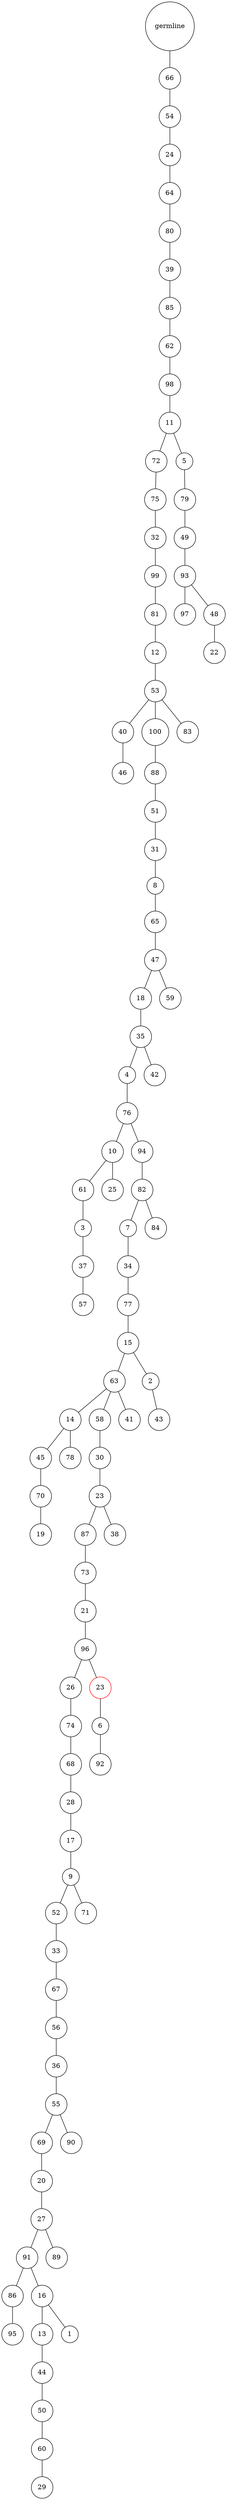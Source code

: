 graph {
	rankdir=UD;
	splines=line;
	node [shape=circle]
	"0x7fa2e447e2e0" [label="germline"];
	"0x7fa2e447e310" [label="66"];
	"0x7fa2e447e2e0" -- "0x7fa2e447e310" ;
	"0x7fa2e447e340" [label="54"];
	"0x7fa2e447e310" -- "0x7fa2e447e340" ;
	"0x7fa2e447e370" [label="24"];
	"0x7fa2e447e340" -- "0x7fa2e447e370" ;
	"0x7fa2e447e3a0" [label="64"];
	"0x7fa2e447e370" -- "0x7fa2e447e3a0" ;
	"0x7fa2e447e3d0" [label="80"];
	"0x7fa2e447e3a0" -- "0x7fa2e447e3d0" ;
	"0x7fa2e447e400" [label="39"];
	"0x7fa2e447e3d0" -- "0x7fa2e447e400" ;
	"0x7fa2e447e430" [label="85"];
	"0x7fa2e447e400" -- "0x7fa2e447e430" ;
	"0x7fa2e447e460" [label="62"];
	"0x7fa2e447e430" -- "0x7fa2e447e460" ;
	"0x7fa2e447e490" [label="98"];
	"0x7fa2e447e460" -- "0x7fa2e447e490" ;
	"0x7fa2e447e4c0" [label="11"];
	"0x7fa2e447e490" -- "0x7fa2e447e4c0" ;
	"0x7fa2e447e4f0" [label="72"];
	"0x7fa2e447e4c0" -- "0x7fa2e447e4f0" ;
	"0x7fa2e447e520" [label="75"];
	"0x7fa2e447e4f0" -- "0x7fa2e447e520" ;
	"0x7fa2e447e550" [label="32"];
	"0x7fa2e447e520" -- "0x7fa2e447e550" ;
	"0x7fa2e447e580" [label="99"];
	"0x7fa2e447e550" -- "0x7fa2e447e580" ;
	"0x7fa2e447e5b0" [label="81"];
	"0x7fa2e447e580" -- "0x7fa2e447e5b0" ;
	"0x7fa2e447e5e0" [label="12"];
	"0x7fa2e447e5b0" -- "0x7fa2e447e5e0" ;
	"0x7fa2e447e610" [label="53"];
	"0x7fa2e447e5e0" -- "0x7fa2e447e610" ;
	"0x7fa2e447e640" [label="40"];
	"0x7fa2e447e610" -- "0x7fa2e447e640" ;
	"0x7fa2e447e670" [label="46"];
	"0x7fa2e447e640" -- "0x7fa2e447e670" ;
	"0x7fa2e447e6a0" [label="100"];
	"0x7fa2e447e610" -- "0x7fa2e447e6a0" ;
	"0x7fa2e447e6d0" [label="88"];
	"0x7fa2e447e6a0" -- "0x7fa2e447e6d0" ;
	"0x7fa2e447e700" [label="51"];
	"0x7fa2e447e6d0" -- "0x7fa2e447e700" ;
	"0x7fa2e447e730" [label="31"];
	"0x7fa2e447e700" -- "0x7fa2e447e730" ;
	"0x7fa2e447e760" [label="8"];
	"0x7fa2e447e730" -- "0x7fa2e447e760" ;
	"0x7fa2e447e790" [label="65"];
	"0x7fa2e447e760" -- "0x7fa2e447e790" ;
	"0x7fa2e447e7c0" [label="47"];
	"0x7fa2e447e790" -- "0x7fa2e447e7c0" ;
	"0x7fa2e447e7f0" [label="18"];
	"0x7fa2e447e7c0" -- "0x7fa2e447e7f0" ;
	"0x7fa2e447e820" [label="35"];
	"0x7fa2e447e7f0" -- "0x7fa2e447e820" ;
	"0x7fa2e447e850" [label="4"];
	"0x7fa2e447e820" -- "0x7fa2e447e850" ;
	"0x7fa2e447e880" [label="76"];
	"0x7fa2e447e850" -- "0x7fa2e447e880" ;
	"0x7fa2e447e8b0" [label="10"];
	"0x7fa2e447e880" -- "0x7fa2e447e8b0" ;
	"0x7fa2e447e8e0" [label="61"];
	"0x7fa2e447e8b0" -- "0x7fa2e447e8e0" ;
	"0x7fa2e447e910" [label="3"];
	"0x7fa2e447e8e0" -- "0x7fa2e447e910" ;
	"0x7fa2e447e940" [label="37"];
	"0x7fa2e447e910" -- "0x7fa2e447e940" ;
	"0x7fa2e447e970" [label="57"];
	"0x7fa2e447e940" -- "0x7fa2e447e970" ;
	"0x7fa2e447e9a0" [label="25"];
	"0x7fa2e447e8b0" -- "0x7fa2e447e9a0" ;
	"0x7fa2e447e9d0" [label="94"];
	"0x7fa2e447e880" -- "0x7fa2e447e9d0" ;
	"0x7fa2e447ea00" [label="82"];
	"0x7fa2e447e9d0" -- "0x7fa2e447ea00" ;
	"0x7fa2e447ea30" [label="7"];
	"0x7fa2e447ea00" -- "0x7fa2e447ea30" ;
	"0x7fa2e447ea60" [label="34"];
	"0x7fa2e447ea30" -- "0x7fa2e447ea60" ;
	"0x7fa2e447ea90" [label="77"];
	"0x7fa2e447ea60" -- "0x7fa2e447ea90" ;
	"0x7fa2e447eac0" [label="15"];
	"0x7fa2e447ea90" -- "0x7fa2e447eac0" ;
	"0x7fa2e447eaf0" [label="63"];
	"0x7fa2e447eac0" -- "0x7fa2e447eaf0" ;
	"0x7fa2e447eb20" [label="14"];
	"0x7fa2e447eaf0" -- "0x7fa2e447eb20" ;
	"0x7fa2e447eb50" [label="45"];
	"0x7fa2e447eb20" -- "0x7fa2e447eb50" ;
	"0x7fa2e447eb80" [label="70"];
	"0x7fa2e447eb50" -- "0x7fa2e447eb80" ;
	"0x7fa2e447ebb0" [label="19"];
	"0x7fa2e447eb80" -- "0x7fa2e447ebb0" ;
	"0x7fa2e447ebe0" [label="78"];
	"0x7fa2e447eb20" -- "0x7fa2e447ebe0" ;
	"0x7fa2e447ec10" [label="58"];
	"0x7fa2e447eaf0" -- "0x7fa2e447ec10" ;
	"0x7fa2e447ec40" [label="30"];
	"0x7fa2e447ec10" -- "0x7fa2e447ec40" ;
	"0x7fa2e447ec70" [label="23"];
	"0x7fa2e447ec40" -- "0x7fa2e447ec70" ;
	"0x7fa2e447eca0" [label="87"];
	"0x7fa2e447ec70" -- "0x7fa2e447eca0" ;
	"0x7fa2e447ecd0" [label="73"];
	"0x7fa2e447eca0" -- "0x7fa2e447ecd0" ;
	"0x7fa2e447ed00" [label="21"];
	"0x7fa2e447ecd0" -- "0x7fa2e447ed00" ;
	"0x7fa2e447ed30" [label="96"];
	"0x7fa2e447ed00" -- "0x7fa2e447ed30" ;
	"0x7fa2e447ed60" [label="26"];
	"0x7fa2e447ed30" -- "0x7fa2e447ed60" ;
	"0x7fa2e447ed90" [label="74"];
	"0x7fa2e447ed60" -- "0x7fa2e447ed90" ;
	"0x7fa2e447edc0" [label="68"];
	"0x7fa2e447ed90" -- "0x7fa2e447edc0" ;
	"0x7fa2e447edf0" [label="28"];
	"0x7fa2e447edc0" -- "0x7fa2e447edf0" ;
	"0x7fa2e447ee20" [label="17"];
	"0x7fa2e447edf0" -- "0x7fa2e447ee20" ;
	"0x7fa2e447ee50" [label="9"];
	"0x7fa2e447ee20" -- "0x7fa2e447ee50" ;
	"0x7fa2e447ee80" [label="52"];
	"0x7fa2e447ee50" -- "0x7fa2e447ee80" ;
	"0x7fa2e447eeb0" [label="33"];
	"0x7fa2e447ee80" -- "0x7fa2e447eeb0" ;
	"0x7fa2e447eee0" [label="67"];
	"0x7fa2e447eeb0" -- "0x7fa2e447eee0" ;
	"0x7fa2e447ef10" [label="56"];
	"0x7fa2e447eee0" -- "0x7fa2e447ef10" ;
	"0x7fa2e447ef40" [label="36"];
	"0x7fa2e447ef10" -- "0x7fa2e447ef40" ;
	"0x7fa2e447ef70" [label="55"];
	"0x7fa2e447ef40" -- "0x7fa2e447ef70" ;
	"0x7fa2e447efa0" [label="69"];
	"0x7fa2e447ef70" -- "0x7fa2e447efa0" ;
	"0x7fa2e447efd0" [label="20"];
	"0x7fa2e447efa0" -- "0x7fa2e447efd0" ;
	"0x7fa2e4481040" [label="27"];
	"0x7fa2e447efd0" -- "0x7fa2e4481040" ;
	"0x7fa2e4481070" [label="91"];
	"0x7fa2e4481040" -- "0x7fa2e4481070" ;
	"0x7fa2e44810a0" [label="86"];
	"0x7fa2e4481070" -- "0x7fa2e44810a0" ;
	"0x7fa2e44810d0" [label="95"];
	"0x7fa2e44810a0" -- "0x7fa2e44810d0" ;
	"0x7fa2e4481100" [label="16"];
	"0x7fa2e4481070" -- "0x7fa2e4481100" ;
	"0x7fa2e4481130" [label="13"];
	"0x7fa2e4481100" -- "0x7fa2e4481130" ;
	"0x7fa2e4481160" [label="44"];
	"0x7fa2e4481130" -- "0x7fa2e4481160" ;
	"0x7fa2e4481190" [label="50"];
	"0x7fa2e4481160" -- "0x7fa2e4481190" ;
	"0x7fa2e44811c0" [label="60"];
	"0x7fa2e4481190" -- "0x7fa2e44811c0" ;
	"0x7fa2e44811f0" [label="29"];
	"0x7fa2e44811c0" -- "0x7fa2e44811f0" ;
	"0x7fa2e4481220" [label="1"];
	"0x7fa2e4481100" -- "0x7fa2e4481220" ;
	"0x7fa2e4481250" [label="89"];
	"0x7fa2e4481040" -- "0x7fa2e4481250" ;
	"0x7fa2e4481280" [label="90"];
	"0x7fa2e447ef70" -- "0x7fa2e4481280" ;
	"0x7fa2e44812b0" [label="71"];
	"0x7fa2e447ee50" -- "0x7fa2e44812b0" ;
	"0x7fa2e44812e0" [label="23",color="red"];
	"0x7fa2e447ed30" -- "0x7fa2e44812e0" ;
	"0x7fa2e4481310" [label="6"];
	"0x7fa2e44812e0" -- "0x7fa2e4481310" ;
	"0x7fa2e4481340" [label="92"];
	"0x7fa2e4481310" -- "0x7fa2e4481340" ;
	"0x7fa2e4481370" [label="38"];
	"0x7fa2e447ec70" -- "0x7fa2e4481370" ;
	"0x7fa2e44813a0" [label="41"];
	"0x7fa2e447eaf0" -- "0x7fa2e44813a0" ;
	"0x7fa2e44813d0" [label="2"];
	"0x7fa2e447eac0" -- "0x7fa2e44813d0" ;
	"0x7fa2e4481400" [label="43"];
	"0x7fa2e44813d0" -- "0x7fa2e4481400" ;
	"0x7fa2e4481430" [label="84"];
	"0x7fa2e447ea00" -- "0x7fa2e4481430" ;
	"0x7fa2e4481460" [label="42"];
	"0x7fa2e447e820" -- "0x7fa2e4481460" ;
	"0x7fa2e4481490" [label="59"];
	"0x7fa2e447e7c0" -- "0x7fa2e4481490" ;
	"0x7fa2e44814c0" [label="83"];
	"0x7fa2e447e610" -- "0x7fa2e44814c0" ;
	"0x7fa2e44814f0" [label="5"];
	"0x7fa2e447e4c0" -- "0x7fa2e44814f0" ;
	"0x7fa2e4481520" [label="79"];
	"0x7fa2e44814f0" -- "0x7fa2e4481520" ;
	"0x7fa2e4481550" [label="49"];
	"0x7fa2e4481520" -- "0x7fa2e4481550" ;
	"0x7fa2e4481580" [label="93"];
	"0x7fa2e4481550" -- "0x7fa2e4481580" ;
	"0x7fa2e44815b0" [label="97"];
	"0x7fa2e4481580" -- "0x7fa2e44815b0" ;
	"0x7fa2e44815e0" [label="48"];
	"0x7fa2e4481580" -- "0x7fa2e44815e0" ;
	"0x7fa2e4481610" [label="22"];
	"0x7fa2e44815e0" -- "0x7fa2e4481610" ;
}
